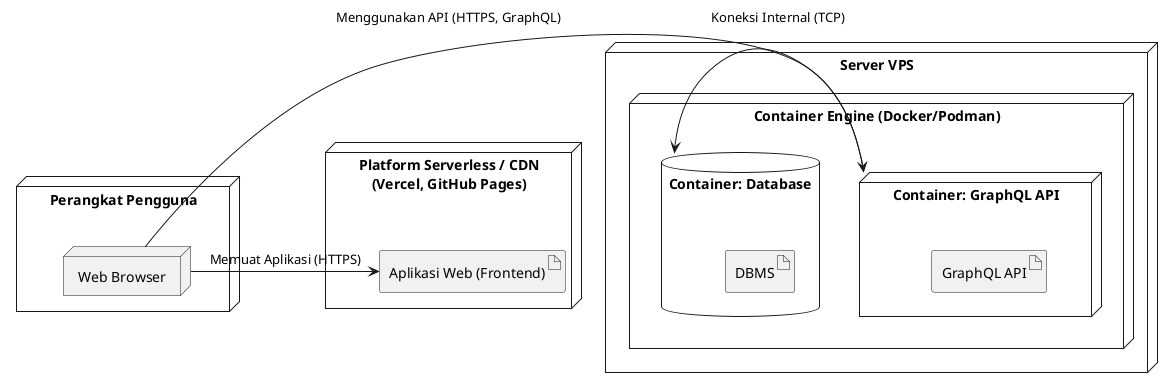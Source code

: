 @startuml

node "Platform Serverless / CDN\n(Vercel, GitHub Pages)" as Cdn {
  artifact "Aplikasi Web (Frontend)" as WebApp
}

node "Perangkat Pengguna" {
  node "Web Browser" as Browser
}

node "Server VPS" {
  node "Container Engine (Docker/Podman)" {
    node "Container: GraphQL API" as ApiContainer {
      artifact "GraphQL API"
    }
    database "Container: Database" as DbContainer {
      artifact "DBMS"
    }
  }
}

' 1. Browser memuat frontend dari CDN
Browser -> WebApp : Memuat Aplikasi (HTTPS)

' 2. Aplikasi di browser berkomunikasi dengan API
Browser -> ApiContainer : Menggunakan API (HTTPS, GraphQL)

' 3. API berkomunikasi dengan Database
ApiContainer -> DbContainer : Koneksi Internal (TCP)

@enduml
